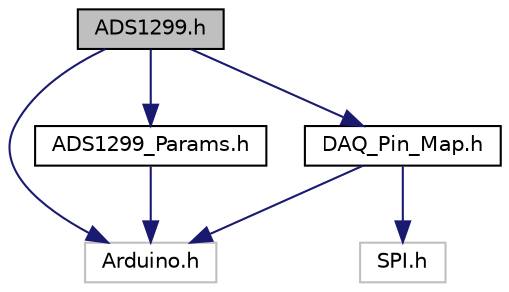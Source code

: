 digraph "ADS1299.h"
{
 // LATEX_PDF_SIZE
  edge [fontname="Helvetica",fontsize="10",labelfontname="Helvetica",labelfontsize="10"];
  node [fontname="Helvetica",fontsize="10",shape=record];
  Node1 [label="ADS1299.h",height=0.2,width=0.4,color="black", fillcolor="grey75", style="filled", fontcolor="black",tooltip="This file holds the ADS1299_Module class function declarations."];
  Node1 -> Node2 [color="midnightblue",fontsize="10",style="solid",fontname="Helvetica"];
  Node2 [label="DAQ_Pin_Map.h",height=0.2,width=0.4,color="black", fillcolor="white", style="filled",URL="$_d_a_q___pin___map_8h.html",tooltip=" "];
  Node2 -> Node3 [color="midnightblue",fontsize="10",style="solid",fontname="Helvetica"];
  Node3 [label="Arduino.h",height=0.2,width=0.4,color="grey75", fillcolor="white", style="filled",tooltip=" "];
  Node2 -> Node4 [color="midnightblue",fontsize="10",style="solid",fontname="Helvetica"];
  Node4 [label="SPI.h",height=0.2,width=0.4,color="grey75", fillcolor="white", style="filled",tooltip=" "];
  Node1 -> Node5 [color="midnightblue",fontsize="10",style="solid",fontname="Helvetica"];
  Node5 [label="ADS1299_Params.h",height=0.2,width=0.4,color="black", fillcolor="white", style="filled",URL="$_a_d_s1299___params_8h.html",tooltip=" "];
  Node5 -> Node3 [color="midnightblue",fontsize="10",style="solid",fontname="Helvetica"];
  Node1 -> Node3 [color="midnightblue",fontsize="10",style="solid",fontname="Helvetica"];
}
